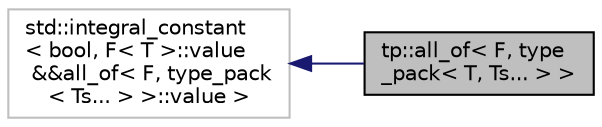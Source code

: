 digraph "tp::all_of&lt; F, type_pack&lt; T, Ts... &gt; &gt;"
{
 // LATEX_PDF_SIZE
  edge [fontname="Helvetica",fontsize="10",labelfontname="Helvetica",labelfontsize="10"];
  node [fontname="Helvetica",fontsize="10",shape=record];
  rankdir="LR";
  Node1 [label="tp::all_of\< F, type\l_pack\< T, Ts... \> \>",height=0.2,width=0.4,color="black", fillcolor="grey75", style="filled", fontcolor="black",tooltip=" "];
  Node2 -> Node1 [dir="back",color="midnightblue",fontsize="10",style="solid",fontname="Helvetica"];
  Node2 [label="std::integral_constant\l\< bool, F\< T \>::value\l &&all_of\< F, type_pack\l\< Ts... \> \>::value \>",height=0.2,width=0.4,color="grey75", fillcolor="white", style="filled",tooltip=" "];
}
